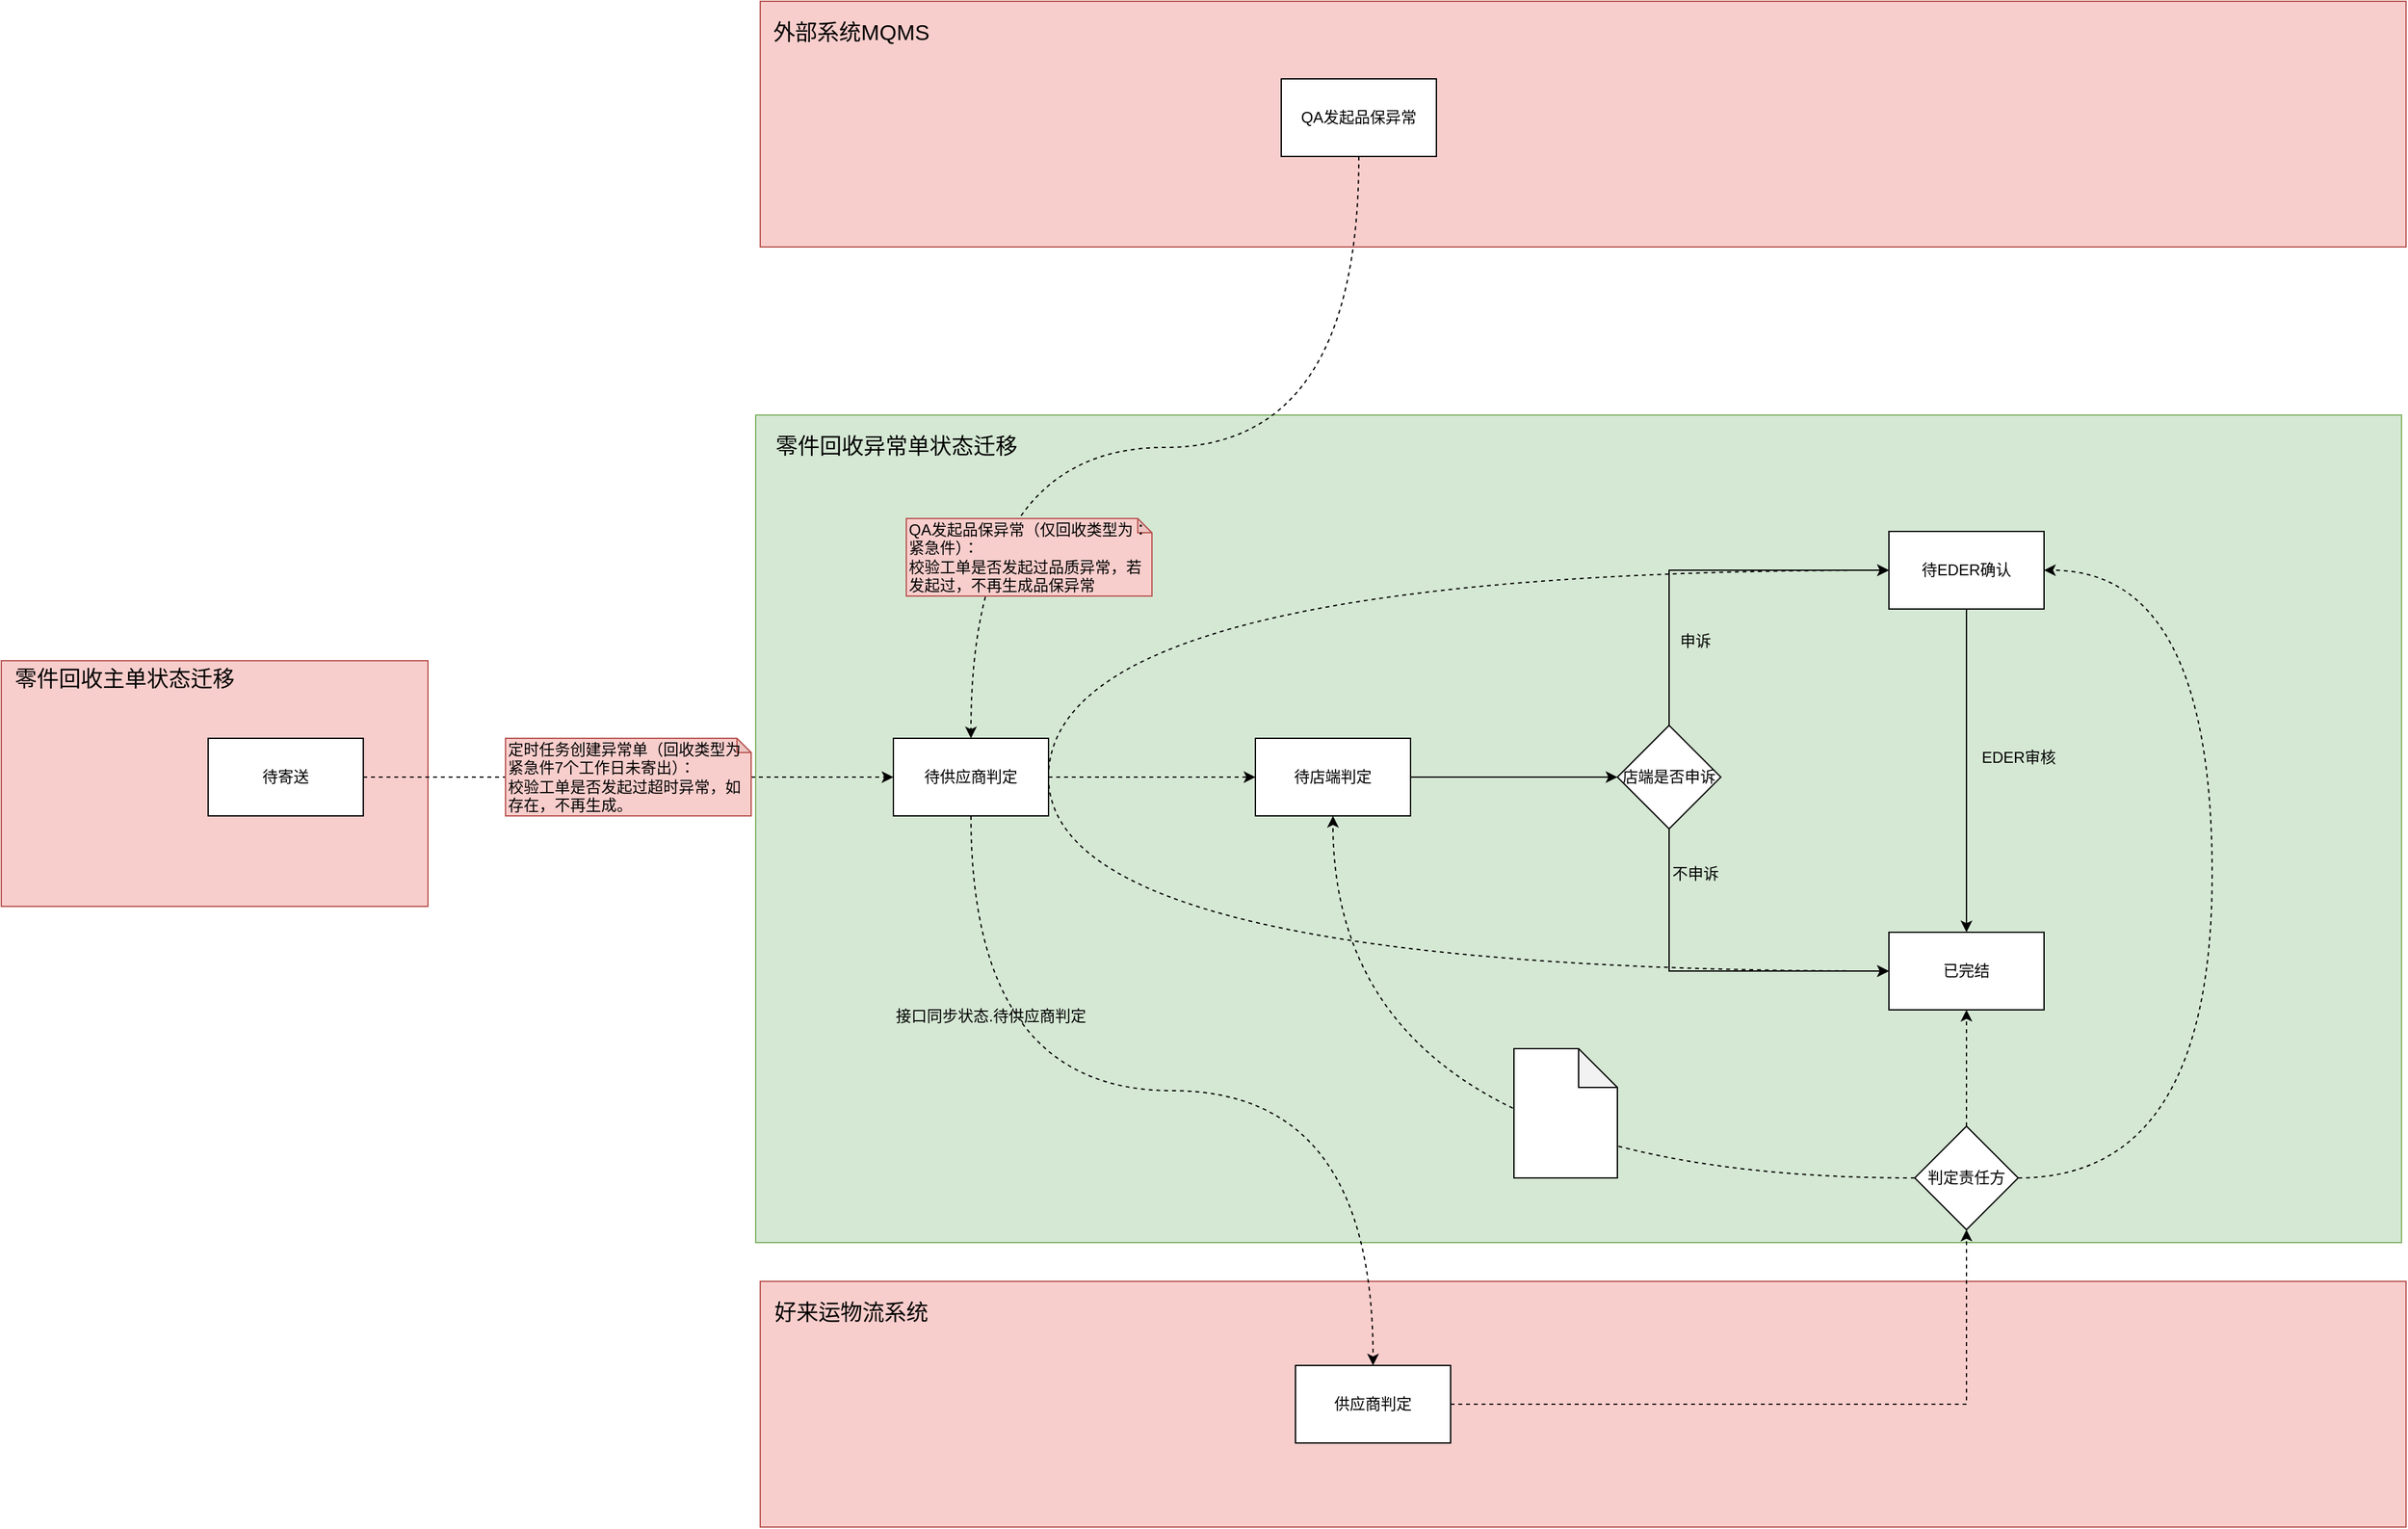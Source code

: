 <mxfile version="24.2.3" type="github">
  <diagram id="C5RBs43oDa-KdzZeNtuy" name="Page-1">
    <mxGraphModel dx="1914" dy="2138" grid="1" gridSize="10" guides="1" tooltips="1" connect="1" arrows="1" fold="1" page="1" pageScale="1" pageWidth="827" pageHeight="1169" math="0" shadow="0">
      <root>
        <mxCell id="WIyWlLk6GJQsqaUBKTNV-0" />
        <mxCell id="WIyWlLk6GJQsqaUBKTNV-1" parent="WIyWlLk6GJQsqaUBKTNV-0" />
        <mxCell id="k3RtzrjtE9WO0fGIoLr3-0" value="" style="rounded=0;whiteSpace=wrap;html=1;fillColor=#f8cecc;strokeColor=#b85450;" vertex="1" parent="WIyWlLk6GJQsqaUBKTNV-1">
          <mxGeometry x="827" y="-150" width="1273" height="190" as="geometry" />
        </mxCell>
        <mxCell id="k3RtzrjtE9WO0fGIoLr3-1" value="" style="rounded=0;whiteSpace=wrap;html=1;fillColor=#d5e8d4;strokeColor=#82b366;" vertex="1" parent="WIyWlLk6GJQsqaUBKTNV-1">
          <mxGeometry x="823.5" y="170" width="1273" height="640" as="geometry" />
        </mxCell>
        <mxCell id="k3RtzrjtE9WO0fGIoLr3-2" value="" style="rounded=0;whiteSpace=wrap;html=1;fillColor=#f8cecc;strokeColor=#b85450;" vertex="1" parent="WIyWlLk6GJQsqaUBKTNV-1">
          <mxGeometry x="827" y="840" width="1273" height="190" as="geometry" />
        </mxCell>
        <mxCell id="k3RtzrjtE9WO0fGIoLr3-3" value="" style="rounded=0;whiteSpace=wrap;html=1;fillColor=#f8cecc;strokeColor=#b85450;" vertex="1" parent="WIyWlLk6GJQsqaUBKTNV-1">
          <mxGeometry x="240" y="360" width="330" height="190" as="geometry" />
        </mxCell>
        <mxCell id="k3RtzrjtE9WO0fGIoLr3-4" value="零件回收主单状态迁移" style="text;html=1;align=center;verticalAlign=middle;resizable=0;points=[];autosize=1;strokeColor=none;fillColor=none;fontSize=17;" vertex="1" parent="WIyWlLk6GJQsqaUBKTNV-1">
          <mxGeometry x="240" y="360" width="190" height="30" as="geometry" />
        </mxCell>
        <mxCell id="k3RtzrjtE9WO0fGIoLr3-14" style="edgeStyle=orthogonalEdgeStyle;rounded=0;orthogonalLoop=1;jettySize=auto;html=1;exitX=1;exitY=0.5;exitDx=0;exitDy=0;entryX=0;entryY=0.5;entryDx=0;entryDy=0;dashed=1;" edge="1" parent="WIyWlLk6GJQsqaUBKTNV-1" source="k3RtzrjtE9WO0fGIoLr3-5" target="k3RtzrjtE9WO0fGIoLr3-7">
          <mxGeometry relative="1" as="geometry" />
        </mxCell>
        <mxCell id="k3RtzrjtE9WO0fGIoLr3-5" value="待寄送" style="rounded=0;whiteSpace=wrap;html=1;" vertex="1" parent="WIyWlLk6GJQsqaUBKTNV-1">
          <mxGeometry x="400" y="420" width="120" height="60" as="geometry" />
        </mxCell>
        <mxCell id="k3RtzrjtE9WO0fGIoLr3-21" style="edgeStyle=orthogonalEdgeStyle;rounded=0;orthogonalLoop=1;jettySize=auto;html=1;exitX=1;exitY=0.5;exitDx=0;exitDy=0;dashed=1;" edge="1" parent="WIyWlLk6GJQsqaUBKTNV-1" source="k3RtzrjtE9WO0fGIoLr3-7" target="k3RtzrjtE9WO0fGIoLr3-8">
          <mxGeometry relative="1" as="geometry" />
        </mxCell>
        <mxCell id="k3RtzrjtE9WO0fGIoLr3-29" style="edgeStyle=orthogonalEdgeStyle;rounded=0;orthogonalLoop=1;jettySize=auto;html=1;exitX=0.5;exitY=1;exitDx=0;exitDy=0;entryX=0.5;entryY=0;entryDx=0;entryDy=0;curved=1;dashed=1;" edge="1" parent="WIyWlLk6GJQsqaUBKTNV-1" source="k3RtzrjtE9WO0fGIoLr3-7" target="k3RtzrjtE9WO0fGIoLr3-23">
          <mxGeometry relative="1" as="geometry" />
        </mxCell>
        <mxCell id="k3RtzrjtE9WO0fGIoLr3-32" style="edgeStyle=orthogonalEdgeStyle;rounded=0;orthogonalLoop=1;jettySize=auto;html=1;exitX=1;exitY=0.5;exitDx=0;exitDy=0;entryX=0;entryY=0.5;entryDx=0;entryDy=0;dashed=1;curved=1;" edge="1" parent="WIyWlLk6GJQsqaUBKTNV-1" source="k3RtzrjtE9WO0fGIoLr3-7" target="k3RtzrjtE9WO0fGIoLr3-10">
          <mxGeometry relative="1" as="geometry">
            <Array as="points">
              <mxPoint x="1050" y="600" />
            </Array>
          </mxGeometry>
        </mxCell>
        <mxCell id="k3RtzrjtE9WO0fGIoLr3-33" style="edgeStyle=orthogonalEdgeStyle;rounded=0;orthogonalLoop=1;jettySize=auto;html=1;exitX=1;exitY=0.5;exitDx=0;exitDy=0;entryX=0;entryY=0.5;entryDx=0;entryDy=0;curved=1;dashed=1;" edge="1" parent="WIyWlLk6GJQsqaUBKTNV-1" source="k3RtzrjtE9WO0fGIoLr3-7" target="k3RtzrjtE9WO0fGIoLr3-9">
          <mxGeometry relative="1" as="geometry">
            <Array as="points">
              <mxPoint x="1050" y="290" />
            </Array>
          </mxGeometry>
        </mxCell>
        <mxCell id="k3RtzrjtE9WO0fGIoLr3-7" value="&lt;span style=&quot;font-size: 12px;&quot;&gt;待供应商判定&lt;/span&gt;" style="rounded=0;whiteSpace=wrap;html=1;" vertex="1" parent="WIyWlLk6GJQsqaUBKTNV-1">
          <mxGeometry x="930" y="420" width="120" height="60" as="geometry" />
        </mxCell>
        <mxCell id="k3RtzrjtE9WO0fGIoLr3-22" style="edgeStyle=orthogonalEdgeStyle;rounded=0;orthogonalLoop=1;jettySize=auto;html=1;exitX=1;exitY=0.5;exitDx=0;exitDy=0;" edge="1" parent="WIyWlLk6GJQsqaUBKTNV-1" source="k3RtzrjtE9WO0fGIoLr3-8" target="k3RtzrjtE9WO0fGIoLr3-18">
          <mxGeometry relative="1" as="geometry" />
        </mxCell>
        <mxCell id="k3RtzrjtE9WO0fGIoLr3-8" value="&lt;span style=&quot;font-size: 12px;&quot;&gt;待店端判定&lt;/span&gt;" style="rounded=0;whiteSpace=wrap;html=1;" vertex="1" parent="WIyWlLk6GJQsqaUBKTNV-1">
          <mxGeometry x="1210" y="420" width="120" height="60" as="geometry" />
        </mxCell>
        <mxCell id="k3RtzrjtE9WO0fGIoLr3-36" style="edgeStyle=orthogonalEdgeStyle;rounded=0;orthogonalLoop=1;jettySize=auto;html=1;exitX=0.5;exitY=1;exitDx=0;exitDy=0;entryX=0.5;entryY=0;entryDx=0;entryDy=0;" edge="1" parent="WIyWlLk6GJQsqaUBKTNV-1" source="k3RtzrjtE9WO0fGIoLr3-9" target="k3RtzrjtE9WO0fGIoLr3-10">
          <mxGeometry relative="1" as="geometry" />
        </mxCell>
        <mxCell id="k3RtzrjtE9WO0fGIoLr3-9" value="&lt;span style=&quot;font-size: 12px;&quot;&gt;待EDER确认&lt;/span&gt;" style="rounded=0;whiteSpace=wrap;html=1;" vertex="1" parent="WIyWlLk6GJQsqaUBKTNV-1">
          <mxGeometry x="1700" y="260" width="120" height="60" as="geometry" />
        </mxCell>
        <mxCell id="k3RtzrjtE9WO0fGIoLr3-10" value="&lt;span style=&quot;font-size: 12px;&quot;&gt;已完结&lt;/span&gt;" style="rounded=0;whiteSpace=wrap;html=1;" vertex="1" parent="WIyWlLk6GJQsqaUBKTNV-1">
          <mxGeometry x="1700" y="570" width="120" height="60" as="geometry" />
        </mxCell>
        <mxCell id="k3RtzrjtE9WO0fGIoLr3-25" style="edgeStyle=orthogonalEdgeStyle;rounded=0;orthogonalLoop=1;jettySize=auto;html=1;exitX=0.5;exitY=1;exitDx=0;exitDy=0;entryX=0.5;entryY=0;entryDx=0;entryDy=0;curved=1;dashed=1;" edge="1" parent="WIyWlLk6GJQsqaUBKTNV-1" source="k3RtzrjtE9WO0fGIoLr3-11" target="k3RtzrjtE9WO0fGIoLr3-7">
          <mxGeometry relative="1" as="geometry" />
        </mxCell>
        <mxCell id="k3RtzrjtE9WO0fGIoLr3-11" value="QA发起品保异常" style="rounded=0;whiteSpace=wrap;html=1;" vertex="1" parent="WIyWlLk6GJQsqaUBKTNV-1">
          <mxGeometry x="1230" y="-90" width="120" height="60" as="geometry" />
        </mxCell>
        <mxCell id="k3RtzrjtE9WO0fGIoLr3-12" value="外部系统MQMS" style="text;html=1;align=center;verticalAlign=middle;resizable=0;points=[];autosize=1;strokeColor=none;fillColor=none;fontSize=17;" vertex="1" parent="WIyWlLk6GJQsqaUBKTNV-1">
          <mxGeometry x="827" y="-140" width="140" height="30" as="geometry" />
        </mxCell>
        <mxCell id="k3RtzrjtE9WO0fGIoLr3-13" value="好来运物流系统" style="text;html=1;align=center;verticalAlign=middle;resizable=0;points=[];autosize=1;strokeColor=none;fillColor=none;fontSize=17;" vertex="1" parent="WIyWlLk6GJQsqaUBKTNV-1">
          <mxGeometry x="827" y="850" width="140" height="30" as="geometry" />
        </mxCell>
        <mxCell id="k3RtzrjtE9WO0fGIoLr3-16" value="零件回收异常单状态迁移" style="text;html=1;align=center;verticalAlign=middle;resizable=0;points=[];autosize=1;strokeColor=none;fillColor=none;fontSize=17;" vertex="1" parent="WIyWlLk6GJQsqaUBKTNV-1">
          <mxGeometry x="827" y="180" width="210" height="30" as="geometry" />
        </mxCell>
        <mxCell id="k3RtzrjtE9WO0fGIoLr3-19" style="edgeStyle=orthogonalEdgeStyle;rounded=0;orthogonalLoop=1;jettySize=auto;html=1;exitX=0.5;exitY=1;exitDx=0;exitDy=0;entryX=0;entryY=0.5;entryDx=0;entryDy=0;" edge="1" parent="WIyWlLk6GJQsqaUBKTNV-1" source="k3RtzrjtE9WO0fGIoLr3-18" target="k3RtzrjtE9WO0fGIoLr3-10">
          <mxGeometry relative="1" as="geometry" />
        </mxCell>
        <mxCell id="k3RtzrjtE9WO0fGIoLr3-20" style="edgeStyle=orthogonalEdgeStyle;rounded=0;orthogonalLoop=1;jettySize=auto;html=1;exitX=0.5;exitY=0;exitDx=0;exitDy=0;entryX=0;entryY=0.5;entryDx=0;entryDy=0;" edge="1" parent="WIyWlLk6GJQsqaUBKTNV-1" source="k3RtzrjtE9WO0fGIoLr3-18" target="k3RtzrjtE9WO0fGIoLr3-9">
          <mxGeometry relative="1" as="geometry" />
        </mxCell>
        <mxCell id="k3RtzrjtE9WO0fGIoLr3-18" value="店端是否申诉" style="rhombus;whiteSpace=wrap;html=1;" vertex="1" parent="WIyWlLk6GJQsqaUBKTNV-1">
          <mxGeometry x="1490" y="410" width="80" height="80" as="geometry" />
        </mxCell>
        <mxCell id="k3RtzrjtE9WO0fGIoLr3-42" style="edgeStyle=orthogonalEdgeStyle;rounded=0;orthogonalLoop=1;jettySize=auto;html=1;exitX=1;exitY=0.5;exitDx=0;exitDy=0;entryX=0.5;entryY=1;entryDx=0;entryDy=0;dashed=1;" edge="1" parent="WIyWlLk6GJQsqaUBKTNV-1" source="k3RtzrjtE9WO0fGIoLr3-23" target="k3RtzrjtE9WO0fGIoLr3-38">
          <mxGeometry relative="1" as="geometry" />
        </mxCell>
        <mxCell id="k3RtzrjtE9WO0fGIoLr3-23" value="&lt;span style=&quot;font-size: 12px;&quot;&gt;供应商判定&lt;/span&gt;" style="rounded=0;whiteSpace=wrap;html=1;" vertex="1" parent="WIyWlLk6GJQsqaUBKTNV-1">
          <mxGeometry x="1241" y="905" width="120" height="60" as="geometry" />
        </mxCell>
        <mxCell id="k3RtzrjtE9WO0fGIoLr3-26" value="QA发起品保异常（仅回收类型为：紧急件）：&lt;br&gt;校验工单是否发起过品质异常，若发起过，不再生成品保异常" style="shape=note;whiteSpace=wrap;html=1;backgroundOutline=1;darkOpacity=0.05;size=11;fillColor=#f8cecc;strokeColor=#b85450;align=left;" vertex="1" parent="WIyWlLk6GJQsqaUBKTNV-1">
          <mxGeometry x="940" y="250" width="190" height="60" as="geometry" />
        </mxCell>
        <mxCell id="k3RtzrjtE9WO0fGIoLr3-28" value="&lt;span style=&quot;text-wrap: nowrap;&quot;&gt;定时任务创建异常单（回收类型为&lt;br&gt;紧急件7个工作日未寄出）：&lt;br&gt;校验工单是否发起过超时异常，如&lt;br&gt;存在，不再生成。&lt;/span&gt;" style="shape=note;html=1;backgroundOutline=1;darkOpacity=0.05;size=11;fillColor=#f8cecc;strokeColor=#b85450;align=left;whiteSpace=wrap;" vertex="1" parent="WIyWlLk6GJQsqaUBKTNV-1">
          <mxGeometry x="630" y="420" width="190" height="60" as="geometry" />
        </mxCell>
        <mxCell id="k3RtzrjtE9WO0fGIoLr3-30" value="接口同步状态.待供应商判定" style="text;html=1;align=center;verticalAlign=middle;resizable=0;points=[];autosize=1;strokeColor=none;fillColor=none;" vertex="1" parent="WIyWlLk6GJQsqaUBKTNV-1">
          <mxGeometry x="920" y="620" width="170" height="30" as="geometry" />
        </mxCell>
        <mxCell id="k3RtzrjtE9WO0fGIoLr3-34" value="不申诉" style="text;html=1;align=center;verticalAlign=middle;resizable=0;points=[];autosize=1;strokeColor=none;fillColor=none;" vertex="1" parent="WIyWlLk6GJQsqaUBKTNV-1">
          <mxGeometry x="1520" y="510" width="60" height="30" as="geometry" />
        </mxCell>
        <mxCell id="k3RtzrjtE9WO0fGIoLr3-35" value="申诉" style="text;html=1;align=center;verticalAlign=middle;resizable=0;points=[];autosize=1;strokeColor=none;fillColor=none;" vertex="1" parent="WIyWlLk6GJQsqaUBKTNV-1">
          <mxGeometry x="1525" y="330" width="50" height="30" as="geometry" />
        </mxCell>
        <mxCell id="k3RtzrjtE9WO0fGIoLr3-37" value="EDER审核" style="text;html=1;align=center;verticalAlign=middle;resizable=0;points=[];autosize=1;strokeColor=none;fillColor=none;" vertex="1" parent="WIyWlLk6GJQsqaUBKTNV-1">
          <mxGeometry x="1760" y="420" width="80" height="30" as="geometry" />
        </mxCell>
        <mxCell id="k3RtzrjtE9WO0fGIoLr3-39" style="edgeStyle=orthogonalEdgeStyle;rounded=0;orthogonalLoop=1;jettySize=auto;html=1;exitX=0;exitY=0.5;exitDx=0;exitDy=0;entryX=0.5;entryY=1;entryDx=0;entryDy=0;curved=1;dashed=1;" edge="1" parent="WIyWlLk6GJQsqaUBKTNV-1" source="k3RtzrjtE9WO0fGIoLr3-38" target="k3RtzrjtE9WO0fGIoLr3-8">
          <mxGeometry relative="1" as="geometry" />
        </mxCell>
        <mxCell id="k3RtzrjtE9WO0fGIoLr3-40" style="edgeStyle=orthogonalEdgeStyle;rounded=0;orthogonalLoop=1;jettySize=auto;html=1;exitX=0.5;exitY=0;exitDx=0;exitDy=0;entryX=0.5;entryY=1;entryDx=0;entryDy=0;dashed=1;" edge="1" parent="WIyWlLk6GJQsqaUBKTNV-1" source="k3RtzrjtE9WO0fGIoLr3-38" target="k3RtzrjtE9WO0fGIoLr3-10">
          <mxGeometry relative="1" as="geometry" />
        </mxCell>
        <mxCell id="k3RtzrjtE9WO0fGIoLr3-41" style="edgeStyle=orthogonalEdgeStyle;rounded=0;orthogonalLoop=1;jettySize=auto;html=1;exitX=1;exitY=0.5;exitDx=0;exitDy=0;entryX=1;entryY=0.5;entryDx=0;entryDy=0;curved=1;dashed=1;" edge="1" parent="WIyWlLk6GJQsqaUBKTNV-1" source="k3RtzrjtE9WO0fGIoLr3-38" target="k3RtzrjtE9WO0fGIoLr3-9">
          <mxGeometry relative="1" as="geometry">
            <Array as="points">
              <mxPoint x="1950" y="760" />
              <mxPoint x="1950" y="290" />
            </Array>
          </mxGeometry>
        </mxCell>
        <mxCell id="k3RtzrjtE9WO0fGIoLr3-38" value="判定责任方" style="rhombus;whiteSpace=wrap;html=1;" vertex="1" parent="WIyWlLk6GJQsqaUBKTNV-1">
          <mxGeometry x="1720" y="720" width="80" height="80" as="geometry" />
        </mxCell>
        <mxCell id="k3RtzrjtE9WO0fGIoLr3-43" value="" style="shape=note;whiteSpace=wrap;html=1;backgroundOutline=1;darkOpacity=0.05;" vertex="1" parent="WIyWlLk6GJQsqaUBKTNV-1">
          <mxGeometry x="1410" y="660" width="80" height="100" as="geometry" />
        </mxCell>
      </root>
    </mxGraphModel>
  </diagram>
</mxfile>
